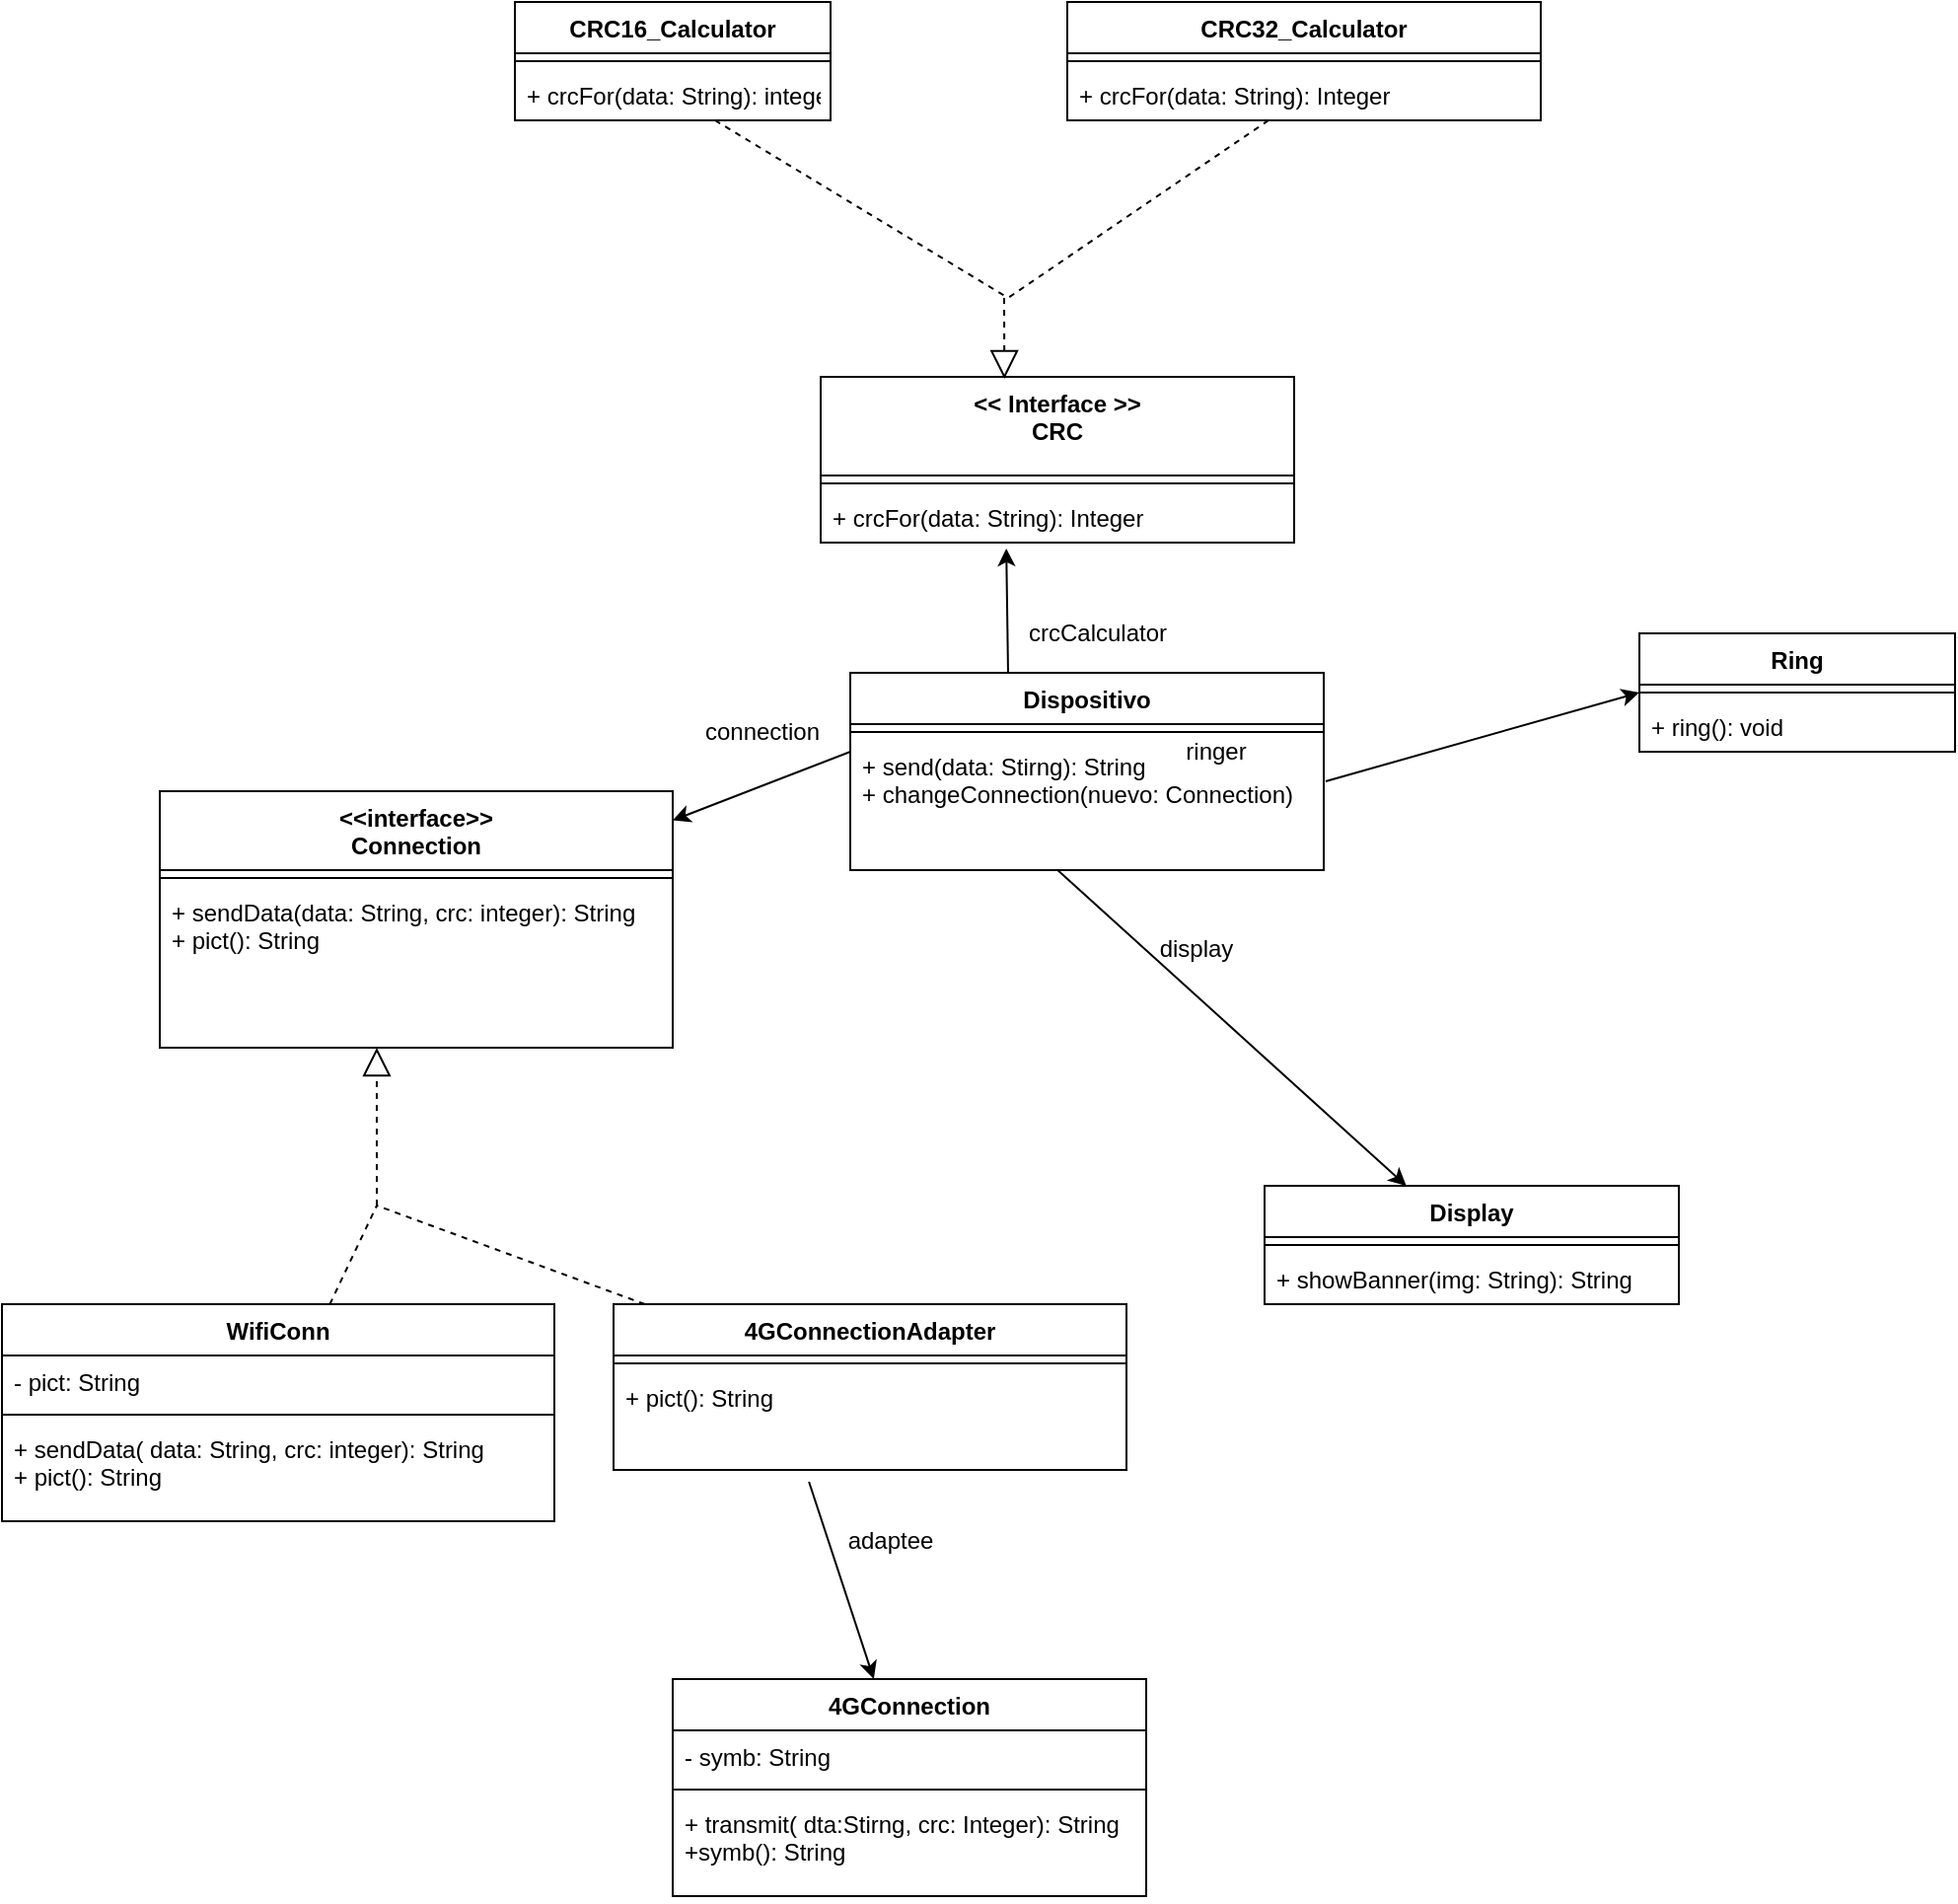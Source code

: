 <mxfile version="17.4.1" type="device"><diagram id="lqJC6puTPukQXh2R2y_S" name="Page-1"><mxGraphModel dx="1662" dy="1931" grid="1" gridSize="10" guides="1" tooltips="1" connect="1" arrows="1" fold="1" page="1" pageScale="1" pageWidth="827" pageHeight="1169" math="0" shadow="0"><root><mxCell id="0"/><mxCell id="1" parent="0"/><mxCell id="0vZ9toLjQNueCv0BmOI0-1" value="Dispositivo" style="swimlane;fontStyle=1;align=center;verticalAlign=top;childLayout=stackLayout;horizontal=1;startSize=26;horizontalStack=0;resizeParent=1;resizeParentMax=0;resizeLast=0;collapsible=1;marginBottom=0;" vertex="1" parent="1"><mxGeometry x="440" y="280" width="240" height="100" as="geometry"/></mxCell><mxCell id="0vZ9toLjQNueCv0BmOI0-3" value="" style="line;strokeWidth=1;fillColor=none;align=left;verticalAlign=middle;spacingTop=-1;spacingLeft=3;spacingRight=3;rotatable=0;labelPosition=right;points=[];portConstraint=eastwest;" vertex="1" parent="0vZ9toLjQNueCv0BmOI0-1"><mxGeometry y="26" width="240" height="8" as="geometry"/></mxCell><mxCell id="0vZ9toLjQNueCv0BmOI0-4" value="+ send(data: Stirng): String&#10;+ changeConnection(nuevo: Connection)" style="text;strokeColor=none;fillColor=none;align=left;verticalAlign=top;spacingLeft=4;spacingRight=4;overflow=hidden;rotatable=0;points=[[0,0.5],[1,0.5]];portConstraint=eastwest;" vertex="1" parent="0vZ9toLjQNueCv0BmOI0-1"><mxGeometry y="34" width="240" height="66" as="geometry"/></mxCell><mxCell id="0vZ9toLjQNueCv0BmOI0-5" value="Ring" style="swimlane;fontStyle=1;align=center;verticalAlign=top;childLayout=stackLayout;horizontal=1;startSize=26;horizontalStack=0;resizeParent=1;resizeParentMax=0;resizeLast=0;collapsible=1;marginBottom=0;" vertex="1" parent="1"><mxGeometry x="840" y="260" width="160" height="60" as="geometry"/></mxCell><mxCell id="0vZ9toLjQNueCv0BmOI0-6" value="" style="line;strokeWidth=1;fillColor=none;align=left;verticalAlign=middle;spacingTop=-1;spacingLeft=3;spacingRight=3;rotatable=0;labelPosition=right;points=[];portConstraint=eastwest;" vertex="1" parent="0vZ9toLjQNueCv0BmOI0-5"><mxGeometry y="26" width="160" height="8" as="geometry"/></mxCell><mxCell id="0vZ9toLjQNueCv0BmOI0-7" value="+ ring(): void" style="text;strokeColor=none;fillColor=none;align=left;verticalAlign=top;spacingLeft=4;spacingRight=4;overflow=hidden;rotatable=0;points=[[0,0.5],[1,0.5]];portConstraint=eastwest;" vertex="1" parent="0vZ9toLjQNueCv0BmOI0-5"><mxGeometry y="34" width="160" height="26" as="geometry"/></mxCell><mxCell id="0vZ9toLjQNueCv0BmOI0-10" value="ringer" style="text;html=1;align=center;verticalAlign=middle;resizable=0;points=[];autosize=1;strokeColor=none;fillColor=none;" vertex="1" parent="1"><mxGeometry x="600" y="310" width="50" height="20" as="geometry"/></mxCell><mxCell id="0vZ9toLjQNueCv0BmOI0-11" value="CRC16_Calculator" style="swimlane;fontStyle=1;align=center;verticalAlign=top;childLayout=stackLayout;horizontal=1;startSize=26;horizontalStack=0;resizeParent=1;resizeParentMax=0;resizeLast=0;collapsible=1;marginBottom=0;" vertex="1" parent="1"><mxGeometry x="270" y="-60" width="160" height="60" as="geometry"/></mxCell><mxCell id="0vZ9toLjQNueCv0BmOI0-12" value="" style="line;strokeWidth=1;fillColor=none;align=left;verticalAlign=middle;spacingTop=-1;spacingLeft=3;spacingRight=3;rotatable=0;labelPosition=right;points=[];portConstraint=eastwest;" vertex="1" parent="0vZ9toLjQNueCv0BmOI0-11"><mxGeometry y="26" width="160" height="8" as="geometry"/></mxCell><mxCell id="0vZ9toLjQNueCv0BmOI0-13" value="+ crcFor(data: String): integer" style="text;strokeColor=none;fillColor=none;align=left;verticalAlign=top;spacingLeft=4;spacingRight=4;overflow=hidden;rotatable=0;points=[[0,0.5],[1,0.5]];portConstraint=eastwest;" vertex="1" parent="0vZ9toLjQNueCv0BmOI0-11"><mxGeometry y="34" width="160" height="26" as="geometry"/></mxCell><mxCell id="0vZ9toLjQNueCv0BmOI0-15" value="" style="endArrow=classic;html=1;rounded=0;entryX=0.392;entryY=1.115;entryDx=0;entryDy=0;entryPerimeter=0;" edge="1" parent="1" target="0vZ9toLjQNueCv0BmOI0-48"><mxGeometry width="50" height="50" relative="1" as="geometry"><mxPoint x="520" y="280" as="sourcePoint"/><mxPoint x="600" y="260" as="targetPoint"/></mxGeometry></mxCell><mxCell id="0vZ9toLjQNueCv0BmOI0-16" value="crcCalculator" style="text;html=1;align=center;verticalAlign=middle;resizable=0;points=[];autosize=1;strokeColor=none;fillColor=none;" vertex="1" parent="1"><mxGeometry x="520" y="250" width="90" height="20" as="geometry"/></mxCell><mxCell id="0vZ9toLjQNueCv0BmOI0-17" value="&lt;&lt;interface&gt;&gt;&#10;Connection" style="swimlane;fontStyle=1;align=center;verticalAlign=top;childLayout=stackLayout;horizontal=1;startSize=40;horizontalStack=0;resizeParent=1;resizeParentMax=0;resizeLast=0;collapsible=1;marginBottom=0;" vertex="1" parent="1"><mxGeometry x="90" y="340" width="260" height="130" as="geometry"/></mxCell><mxCell id="0vZ9toLjQNueCv0BmOI0-18" value="" style="line;strokeWidth=1;fillColor=none;align=left;verticalAlign=middle;spacingTop=-1;spacingLeft=3;spacingRight=3;rotatable=0;labelPosition=right;points=[];portConstraint=eastwest;" vertex="1" parent="0vZ9toLjQNueCv0BmOI0-17"><mxGeometry y="40" width="260" height="8" as="geometry"/></mxCell><mxCell id="0vZ9toLjQNueCv0BmOI0-19" value="+ sendData(data: String, crc: integer): String&#10;+ pict(): String" style="text;strokeColor=none;fillColor=none;align=left;verticalAlign=top;spacingLeft=4;spacingRight=4;overflow=hidden;rotatable=0;points=[[0,0.5],[1,0.5]];portConstraint=eastwest;" vertex="1" parent="0vZ9toLjQNueCv0BmOI0-17"><mxGeometry y="48" width="260" height="82" as="geometry"/></mxCell><mxCell id="0vZ9toLjQNueCv0BmOI0-20" value="" style="endArrow=classic;html=1;rounded=0;" edge="1" parent="1" target="0vZ9toLjQNueCv0BmOI0-17"><mxGeometry width="50" height="50" relative="1" as="geometry"><mxPoint x="440" y="320" as="sourcePoint"/><mxPoint x="466.508" y="240" as="targetPoint"/></mxGeometry></mxCell><mxCell id="0vZ9toLjQNueCv0BmOI0-21" value="connection" style="text;html=1;align=center;verticalAlign=middle;resizable=0;points=[];autosize=1;strokeColor=none;fillColor=none;" vertex="1" parent="1"><mxGeometry x="360" y="300" width="70" height="20" as="geometry"/></mxCell><mxCell id="0vZ9toLjQNueCv0BmOI0-26" value="WifiConn" style="swimlane;fontStyle=1;align=center;verticalAlign=top;childLayout=stackLayout;horizontal=1;startSize=26;horizontalStack=0;resizeParent=1;resizeParentMax=0;resizeLast=0;collapsible=1;marginBottom=0;" vertex="1" parent="1"><mxGeometry x="10" y="600" width="280" height="110" as="geometry"/></mxCell><mxCell id="0vZ9toLjQNueCv0BmOI0-27" value="- pict: String" style="text;strokeColor=none;fillColor=none;align=left;verticalAlign=top;spacingLeft=4;spacingRight=4;overflow=hidden;rotatable=0;points=[[0,0.5],[1,0.5]];portConstraint=eastwest;" vertex="1" parent="0vZ9toLjQNueCv0BmOI0-26"><mxGeometry y="26" width="280" height="26" as="geometry"/></mxCell><mxCell id="0vZ9toLjQNueCv0BmOI0-28" value="" style="line;strokeWidth=1;fillColor=none;align=left;verticalAlign=middle;spacingTop=-1;spacingLeft=3;spacingRight=3;rotatable=0;labelPosition=right;points=[];portConstraint=eastwest;" vertex="1" parent="0vZ9toLjQNueCv0BmOI0-26"><mxGeometry y="52" width="280" height="8" as="geometry"/></mxCell><mxCell id="0vZ9toLjQNueCv0BmOI0-29" value="+ sendData( data: String, crc: integer): String&#10;+ pict(): String" style="text;strokeColor=none;fillColor=none;align=left;verticalAlign=top;spacingLeft=4;spacingRight=4;overflow=hidden;rotatable=0;points=[[0,0.5],[1,0.5]];portConstraint=eastwest;" vertex="1" parent="0vZ9toLjQNueCv0BmOI0-26"><mxGeometry y="60" width="280" height="50" as="geometry"/></mxCell><mxCell id="0vZ9toLjQNueCv0BmOI0-31" value="Display" style="swimlane;fontStyle=1;align=center;verticalAlign=top;childLayout=stackLayout;horizontal=1;startSize=26;horizontalStack=0;resizeParent=1;resizeParentMax=0;resizeLast=0;collapsible=1;marginBottom=0;" vertex="1" parent="1"><mxGeometry x="650" y="540" width="210" height="60" as="geometry"/></mxCell><mxCell id="0vZ9toLjQNueCv0BmOI0-32" value="" style="line;strokeWidth=1;fillColor=none;align=left;verticalAlign=middle;spacingTop=-1;spacingLeft=3;spacingRight=3;rotatable=0;labelPosition=right;points=[];portConstraint=eastwest;" vertex="1" parent="0vZ9toLjQNueCv0BmOI0-31"><mxGeometry y="26" width="210" height="8" as="geometry"/></mxCell><mxCell id="0vZ9toLjQNueCv0BmOI0-33" value="+ showBanner(img: String): String" style="text;strokeColor=none;fillColor=none;align=left;verticalAlign=top;spacingLeft=4;spacingRight=4;overflow=hidden;rotatable=0;points=[[0,0.5],[1,0.5]];portConstraint=eastwest;" vertex="1" parent="0vZ9toLjQNueCv0BmOI0-31"><mxGeometry y="34" width="210" height="26" as="geometry"/></mxCell><mxCell id="0vZ9toLjQNueCv0BmOI0-34" value="" style="endArrow=classic;html=1;rounded=0;exitX=0.438;exitY=1;exitDx=0;exitDy=0;exitPerimeter=0;" edge="1" parent="1" source="0vZ9toLjQNueCv0BmOI0-4" target="0vZ9toLjQNueCv0BmOI0-31"><mxGeometry width="50" height="50" relative="1" as="geometry"><mxPoint x="450" y="330" as="sourcePoint"/><mxPoint x="360" y="364.773" as="targetPoint"/></mxGeometry></mxCell><mxCell id="0vZ9toLjQNueCv0BmOI0-35" value="display&lt;br&gt;" style="text;html=1;align=center;verticalAlign=middle;resizable=0;points=[];autosize=1;strokeColor=none;fillColor=none;" vertex="1" parent="1"><mxGeometry x="590" y="410" width="50" height="20" as="geometry"/></mxCell><mxCell id="0vZ9toLjQNueCv0BmOI0-36" value="4GConnection" style="swimlane;fontStyle=1;align=center;verticalAlign=top;childLayout=stackLayout;horizontal=1;startSize=26;horizontalStack=0;resizeParent=1;resizeParentMax=0;resizeLast=0;collapsible=1;marginBottom=0;" vertex="1" parent="1"><mxGeometry x="350" y="790" width="240" height="110" as="geometry"/></mxCell><mxCell id="0vZ9toLjQNueCv0BmOI0-37" value="- symb: String" style="text;strokeColor=none;fillColor=none;align=left;verticalAlign=top;spacingLeft=4;spacingRight=4;overflow=hidden;rotatable=0;points=[[0,0.5],[1,0.5]];portConstraint=eastwest;" vertex="1" parent="0vZ9toLjQNueCv0BmOI0-36"><mxGeometry y="26" width="240" height="26" as="geometry"/></mxCell><mxCell id="0vZ9toLjQNueCv0BmOI0-38" value="" style="line;strokeWidth=1;fillColor=none;align=left;verticalAlign=middle;spacingTop=-1;spacingLeft=3;spacingRight=3;rotatable=0;labelPosition=right;points=[];portConstraint=eastwest;" vertex="1" parent="0vZ9toLjQNueCv0BmOI0-36"><mxGeometry y="52" width="240" height="8" as="geometry"/></mxCell><mxCell id="0vZ9toLjQNueCv0BmOI0-39" value="+ transmit( dta:Stirng, crc: Integer): String&#10;+symb(): String" style="text;strokeColor=none;fillColor=none;align=left;verticalAlign=top;spacingLeft=4;spacingRight=4;overflow=hidden;rotatable=0;points=[[0,0.5],[1,0.5]];portConstraint=eastwest;" vertex="1" parent="0vZ9toLjQNueCv0BmOI0-36"><mxGeometry y="60" width="240" height="50" as="geometry"/></mxCell><mxCell id="0vZ9toLjQNueCv0BmOI0-41" value="CRC32_Calculator" style="swimlane;fontStyle=1;align=center;verticalAlign=top;childLayout=stackLayout;horizontal=1;startSize=26;horizontalStack=0;resizeParent=1;resizeParentMax=0;resizeLast=0;collapsible=1;marginBottom=0;" vertex="1" parent="1"><mxGeometry x="550" y="-60" width="240" height="60" as="geometry"/></mxCell><mxCell id="0vZ9toLjQNueCv0BmOI0-43" value="" style="line;strokeWidth=1;fillColor=none;align=left;verticalAlign=middle;spacingTop=-1;spacingLeft=3;spacingRight=3;rotatable=0;labelPosition=right;points=[];portConstraint=eastwest;" vertex="1" parent="0vZ9toLjQNueCv0BmOI0-41"><mxGeometry y="26" width="240" height="8" as="geometry"/></mxCell><mxCell id="0vZ9toLjQNueCv0BmOI0-44" value="+ crcFor(data: String): Integer" style="text;strokeColor=none;fillColor=none;align=left;verticalAlign=top;spacingLeft=4;spacingRight=4;overflow=hidden;rotatable=0;points=[[0,0.5],[1,0.5]];portConstraint=eastwest;" vertex="1" parent="0vZ9toLjQNueCv0BmOI0-41"><mxGeometry y="34" width="240" height="26" as="geometry"/></mxCell><mxCell id="0vZ9toLjQNueCv0BmOI0-46" value="&lt;&lt; Interface &gt;&gt;&#10;CRC" style="swimlane;fontStyle=1;align=center;verticalAlign=top;childLayout=stackLayout;horizontal=1;startSize=50;horizontalStack=0;resizeParent=1;resizeParentMax=0;resizeLast=0;collapsible=1;marginBottom=0;" vertex="1" parent="1"><mxGeometry x="425" y="130" width="240" height="84" as="geometry"/></mxCell><mxCell id="0vZ9toLjQNueCv0BmOI0-47" value="" style="line;strokeWidth=1;fillColor=none;align=left;verticalAlign=middle;spacingTop=-1;spacingLeft=3;spacingRight=3;rotatable=0;labelPosition=right;points=[];portConstraint=eastwest;" vertex="1" parent="0vZ9toLjQNueCv0BmOI0-46"><mxGeometry y="50" width="240" height="8" as="geometry"/></mxCell><mxCell id="0vZ9toLjQNueCv0BmOI0-48" value="+ crcFor(data: String): Integer" style="text;strokeColor=none;fillColor=none;align=left;verticalAlign=top;spacingLeft=4;spacingRight=4;overflow=hidden;rotatable=0;points=[[0,0.5],[1,0.5]];portConstraint=eastwest;" vertex="1" parent="0vZ9toLjQNueCv0BmOI0-46"><mxGeometry y="58" width="240" height="26" as="geometry"/></mxCell><mxCell id="0vZ9toLjQNueCv0BmOI0-50" value="" style="endArrow=block;dashed=1;endFill=0;endSize=12;html=1;rounded=0;entryX=0.388;entryY=0.012;entryDx=0;entryDy=0;entryPerimeter=0;" edge="1" parent="1" target="0vZ9toLjQNueCv0BmOI0-46"><mxGeometry width="160" relative="1" as="geometry"><mxPoint x="518" y="90" as="sourcePoint"/><mxPoint x="560" y="130" as="targetPoint"/></mxGeometry></mxCell><mxCell id="0vZ9toLjQNueCv0BmOI0-52" value="" style="endArrow=none;dashed=1;html=1;rounded=0;" edge="1" parent="1" source="0vZ9toLjQNueCv0BmOI0-13"><mxGeometry width="50" height="50" relative="1" as="geometry"><mxPoint x="460" y="250" as="sourcePoint"/><mxPoint x="520" y="90" as="targetPoint"/></mxGeometry></mxCell><mxCell id="0vZ9toLjQNueCv0BmOI0-53" value="" style="endArrow=none;dashed=1;html=1;rounded=0;exitX=0.425;exitY=1;exitDx=0;exitDy=0;exitPerimeter=0;" edge="1" parent="1" source="0vZ9toLjQNueCv0BmOI0-44"><mxGeometry width="50" height="50" relative="1" as="geometry"><mxPoint x="497.273" y="80" as="sourcePoint"/><mxPoint x="520" y="90" as="targetPoint"/></mxGeometry></mxCell><mxCell id="0vZ9toLjQNueCv0BmOI0-54" value="" style="endArrow=none;dashed=1;html=1;rounded=0;" edge="1" parent="1" source="0vZ9toLjQNueCv0BmOI0-58"><mxGeometry width="50" height="50" relative="1" as="geometry"><mxPoint x="310" y="650" as="sourcePoint"/><mxPoint x="200" y="550" as="targetPoint"/></mxGeometry></mxCell><mxCell id="0vZ9toLjQNueCv0BmOI0-55" value="" style="endArrow=block;dashed=1;endFill=0;endSize=12;html=1;rounded=0;entryX=0.423;entryY=1;entryDx=0;entryDy=0;entryPerimeter=0;" edge="1" parent="1" target="0vZ9toLjQNueCv0BmOI0-19"><mxGeometry width="160" relative="1" as="geometry"><mxPoint x="200" y="550" as="sourcePoint"/><mxPoint x="528.12" y="141.008" as="targetPoint"/></mxGeometry></mxCell><mxCell id="0vZ9toLjQNueCv0BmOI0-56" value="" style="endArrow=none;dashed=1;html=1;rounded=0;" edge="1" parent="1" source="0vZ9toLjQNueCv0BmOI0-26"><mxGeometry width="50" height="50" relative="1" as="geometry"><mxPoint x="350" y="610.077" as="sourcePoint"/><mxPoint x="200" y="550" as="targetPoint"/></mxGeometry></mxCell><mxCell id="0vZ9toLjQNueCv0BmOI0-57" value="" style="endArrow=classic;html=1;rounded=0;exitX=1.004;exitY=0.318;exitDx=0;exitDy=0;exitPerimeter=0;entryX=0;entryY=0.5;entryDx=0;entryDy=0;entryPerimeter=0;" edge="1" parent="1" source="0vZ9toLjQNueCv0BmOI0-4" target="0vZ9toLjQNueCv0BmOI0-6"><mxGeometry width="50" height="50" relative="1" as="geometry"><mxPoint x="710.0" y="322.5" as="sourcePoint"/><mxPoint x="816.605" y="497.5" as="targetPoint"/></mxGeometry></mxCell><mxCell id="0vZ9toLjQNueCv0BmOI0-58" value="4GConnectionAdapter" style="swimlane;fontStyle=1;align=center;verticalAlign=top;childLayout=stackLayout;horizontal=1;startSize=26;horizontalStack=0;resizeParent=1;resizeParentMax=0;resizeLast=0;collapsible=1;marginBottom=0;" vertex="1" parent="1"><mxGeometry x="320" y="600" width="260" height="84" as="geometry"/></mxCell><mxCell id="0vZ9toLjQNueCv0BmOI0-60" value="" style="line;strokeWidth=1;fillColor=none;align=left;verticalAlign=middle;spacingTop=-1;spacingLeft=3;spacingRight=3;rotatable=0;labelPosition=right;points=[];portConstraint=eastwest;" vertex="1" parent="0vZ9toLjQNueCv0BmOI0-58"><mxGeometry y="26" width="260" height="8" as="geometry"/></mxCell><mxCell id="0vZ9toLjQNueCv0BmOI0-61" value="+ pict(): String" style="text;strokeColor=none;fillColor=none;align=left;verticalAlign=top;spacingLeft=4;spacingRight=4;overflow=hidden;rotatable=0;points=[[0,0.5],[1,0.5]];portConstraint=eastwest;" vertex="1" parent="0vZ9toLjQNueCv0BmOI0-58"><mxGeometry y="34" width="260" height="50" as="geometry"/></mxCell><mxCell id="0vZ9toLjQNueCv0BmOI0-62" value="" style="endArrow=classic;html=1;rounded=0;exitX=0.381;exitY=1.12;exitDx=0;exitDy=0;exitPerimeter=0;" edge="1" parent="1" source="0vZ9toLjQNueCv0BmOI0-61" target="0vZ9toLjQNueCv0BmOI0-36"><mxGeometry width="50" height="50" relative="1" as="geometry"><mxPoint x="555.12" y="390" as="sourcePoint"/><mxPoint x="661.725" y="565" as="targetPoint"/></mxGeometry></mxCell><mxCell id="0vZ9toLjQNueCv0BmOI0-63" value="adaptee" style="text;html=1;align=center;verticalAlign=middle;resizable=0;points=[];autosize=1;strokeColor=none;fillColor=none;" vertex="1" parent="1"><mxGeometry x="430" y="710" width="60" height="20" as="geometry"/></mxCell></root></mxGraphModel></diagram></mxfile>